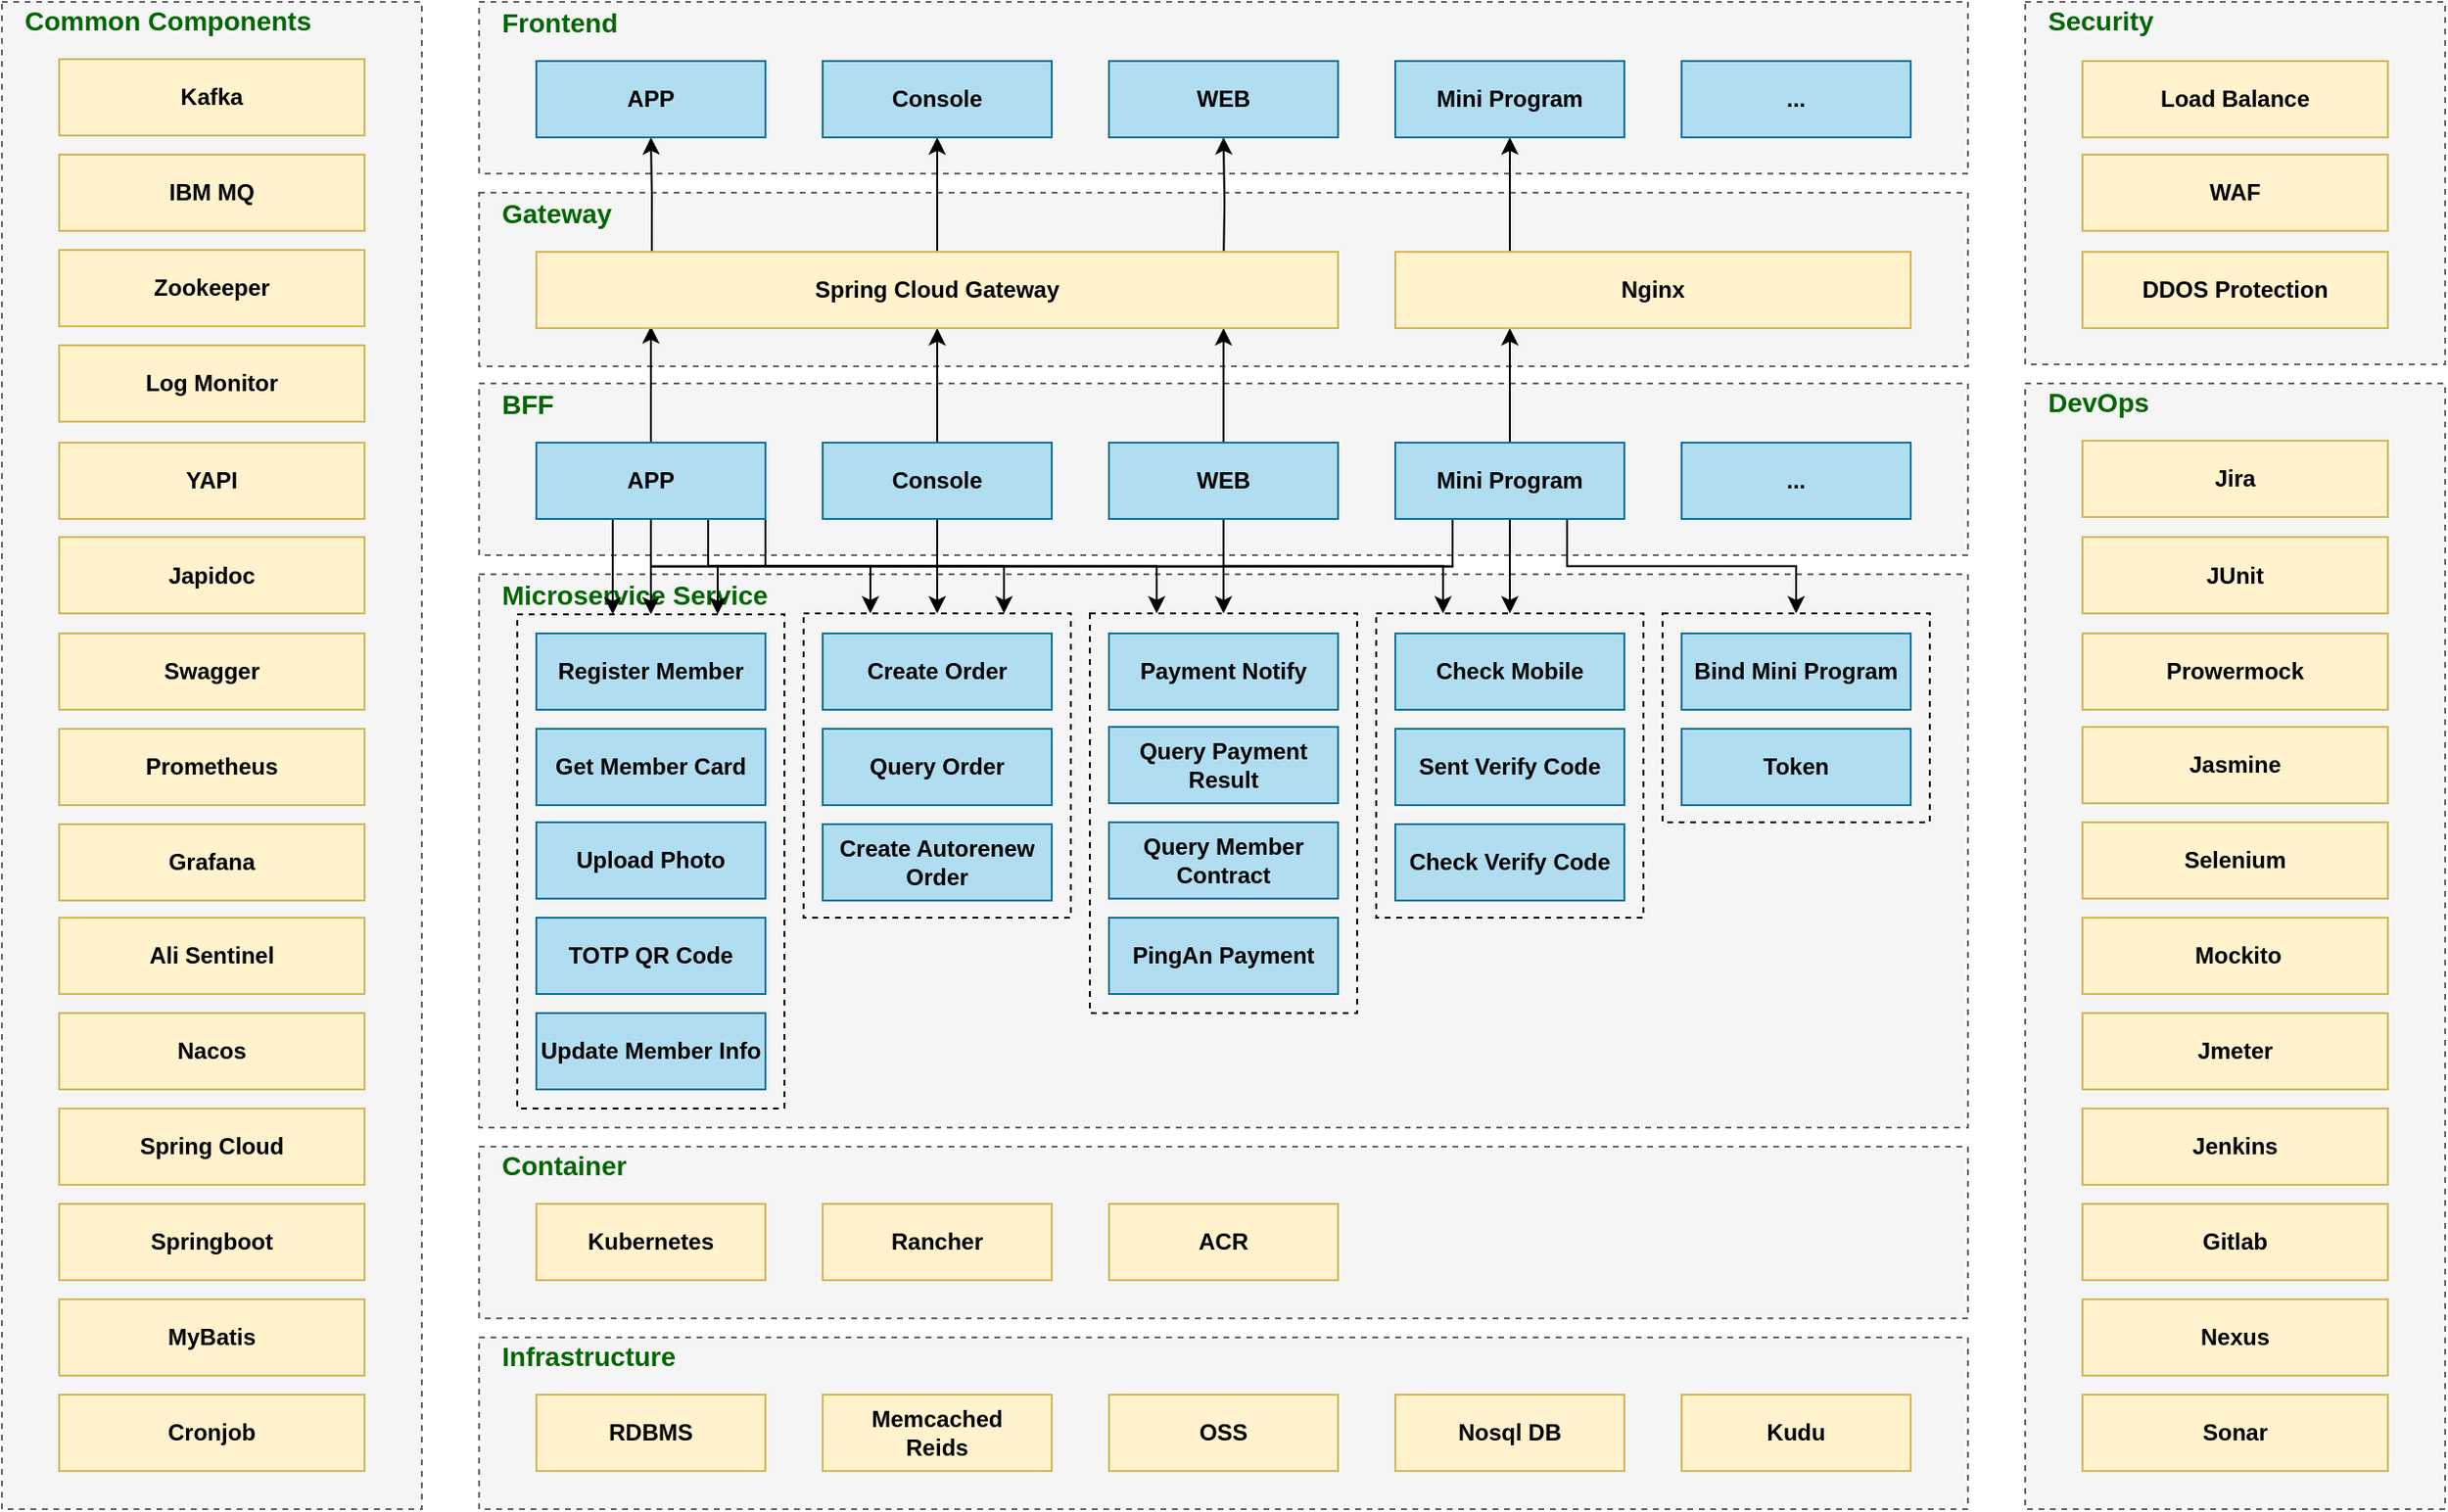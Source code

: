 <mxfile version="14.9.2" type="github">
  <diagram id="-clFvQGOc0EbCS_MQECn" name="Page-1">
    <mxGraphModel dx="1507" dy="982" grid="1" gridSize="10" guides="1" tooltips="1" connect="1" arrows="1" fold="1" page="1" pageScale="1" pageWidth="1600" pageHeight="900" math="0" shadow="0">
      <root>
        <mxCell id="0" />
        <mxCell id="1" parent="0" />
        <mxCell id="SsjOBEy4eEC3Mk91ywN4-42" value="" style="rounded=0;whiteSpace=wrap;html=1;strokeColor=#666666;fillColor=#f5f5f5;dashed=1;fontColor=#333333;" parent="1" vertex="1">
          <mxGeometry x="330" y="140" width="780" height="91" as="geometry" />
        </mxCell>
        <mxCell id="SsjOBEy4eEC3Mk91ywN4-48" value="" style="rounded=0;whiteSpace=wrap;html=1;strokeColor=#666666;fillColor=#f5f5f5;dashed=1;fontColor=#333333;" parent="1" vertex="1">
          <mxGeometry x="330" y="40" width="780" height="90" as="geometry" />
        </mxCell>
        <mxCell id="CHh8YNMnPuZF0Szk7Hqk-1" value="" style="rounded=0;whiteSpace=wrap;html=1;strokeColor=#666666;fillColor=#f5f5f5;dashed=1;fontColor=#333333;" vertex="1" parent="1">
          <mxGeometry x="80" y="40" width="220" height="790" as="geometry" />
        </mxCell>
        <mxCell id="SsjOBEy4eEC3Mk91ywN4-112" value="" style="rounded=0;whiteSpace=wrap;html=1;strokeColor=#666666;fillColor=#f5f5f5;dashed=1;fontColor=#333333;" parent="1" vertex="1">
          <mxGeometry x="1140" y="40" width="220" height="190" as="geometry" />
        </mxCell>
        <mxCell id="SsjOBEy4eEC3Mk91ywN4-19" value="" style="rounded=0;whiteSpace=wrap;html=1;strokeColor=#666666;fillColor=#f5f5f5;dashed=1;fontColor=#333333;" parent="1" vertex="1">
          <mxGeometry x="330" y="640" width="780" height="90" as="geometry" />
        </mxCell>
        <mxCell id="SsjOBEy4eEC3Mk91ywN4-12" value="" style="rounded=0;whiteSpace=wrap;html=1;strokeColor=#666666;fillColor=#f5f5f5;dashed=1;fontColor=#333333;" parent="1" vertex="1">
          <mxGeometry x="330" y="740" width="780" height="90" as="geometry" />
        </mxCell>
        <mxCell id="SsjOBEy4eEC3Mk91ywN4-1" value="RDBMS" style="rounded=0;whiteSpace=wrap;html=1;fillColor=#fff2cc;strokeColor=#d6b656;fontStyle=1" parent="1" vertex="1">
          <mxGeometry x="360" y="770" width="120" height="40" as="geometry" />
        </mxCell>
        <mxCell id="SsjOBEy4eEC3Mk91ywN4-2" value="Memcached&lt;br&gt;Reids" style="rounded=0;whiteSpace=wrap;html=1;fillColor=#fff2cc;strokeColor=#d6b656;fontStyle=1" parent="1" vertex="1">
          <mxGeometry x="510" y="770" width="120" height="40" as="geometry" />
        </mxCell>
        <mxCell id="SsjOBEy4eEC3Mk91ywN4-4" value="Nosql DB" style="rounded=0;whiteSpace=wrap;html=1;fillColor=#fff2cc;strokeColor=#d6b656;fontStyle=1" parent="1" vertex="1">
          <mxGeometry x="810" y="770" width="120" height="40" as="geometry" />
        </mxCell>
        <mxCell id="SsjOBEy4eEC3Mk91ywN4-5" value="OSS" style="rounded=0;whiteSpace=wrap;html=1;fillColor=#fff2cc;strokeColor=#d6b656;fontStyle=1" parent="1" vertex="1">
          <mxGeometry x="660" y="770" width="120" height="40" as="geometry" />
        </mxCell>
        <mxCell id="SsjOBEy4eEC3Mk91ywN4-9" value="WAF" style="rounded=0;whiteSpace=wrap;html=1;fillColor=#fff2cc;strokeColor=#d6b656;fontStyle=1" parent="1" vertex="1">
          <mxGeometry x="1170" y="120" width="160" height="40" as="geometry" />
        </mxCell>
        <mxCell id="SsjOBEy4eEC3Mk91ywN4-10" value="Load Balance" style="rounded=0;whiteSpace=wrap;html=1;fillColor=#fff2cc;strokeColor=#d6b656;fontStyle=1" parent="1" vertex="1">
          <mxGeometry x="1170" y="71" width="160" height="40" as="geometry" />
        </mxCell>
        <mxCell id="SsjOBEy4eEC3Mk91ywN4-14" value="Infrastructure" style="text;html=1;strokeColor=none;fillColor=none;align=left;verticalAlign=middle;whiteSpace=wrap;rounded=0;dashed=1;textDirection=ltr;fontStyle=1;fontSize=14;fontColor=#006600;" parent="1" vertex="1">
          <mxGeometry x="340" y="740" width="100" height="20" as="geometry" />
        </mxCell>
        <mxCell id="SsjOBEy4eEC3Mk91ywN4-16" value="Kubernetes" style="rounded=0;whiteSpace=wrap;html=1;fillColor=#fff2cc;strokeColor=#d6b656;fontStyle=1" parent="1" vertex="1">
          <mxGeometry x="360" y="670" width="120" height="40" as="geometry" />
        </mxCell>
        <mxCell id="SsjOBEy4eEC3Mk91ywN4-17" value="Rancher" style="rounded=0;whiteSpace=wrap;html=1;fillColor=#fff2cc;strokeColor=#d6b656;fontStyle=1" parent="1" vertex="1">
          <mxGeometry x="510" y="670" width="120" height="40" as="geometry" />
        </mxCell>
        <mxCell id="SsjOBEy4eEC3Mk91ywN4-18" value="ACR" style="rounded=0;whiteSpace=wrap;html=1;fillColor=#fff2cc;strokeColor=#d6b656;fontStyle=1" parent="1" vertex="1">
          <mxGeometry x="660" y="670" width="120" height="40" as="geometry" />
        </mxCell>
        <mxCell id="SsjOBEy4eEC3Mk91ywN4-20" value="Container" style="text;html=1;strokeColor=none;fillColor=none;align=left;verticalAlign=middle;whiteSpace=wrap;rounded=0;dashed=1;textDirection=ltr;fontStyle=1;fontSize=14;fontColor=#006600;" parent="1" vertex="1">
          <mxGeometry x="340" y="640" width="100" height="20" as="geometry" />
        </mxCell>
        <mxCell id="SsjOBEy4eEC3Mk91ywN4-21" value="Nacos" style="rounded=0;whiteSpace=wrap;html=1;fillColor=#fff2cc;strokeColor=#d6b656;fontStyle=1" parent="1" vertex="1">
          <mxGeometry x="110" y="570" width="160" height="40" as="geometry" />
        </mxCell>
        <mxCell id="SsjOBEy4eEC3Mk91ywN4-22" value="Spring Cloud" style="rounded=0;whiteSpace=wrap;html=1;fillColor=#fff2cc;strokeColor=#d6b656;fontStyle=1" parent="1" vertex="1">
          <mxGeometry x="110" y="620" width="160" height="40" as="geometry" />
        </mxCell>
        <mxCell id="SsjOBEy4eEC3Mk91ywN4-23" value="Springboot" style="rounded=0;whiteSpace=wrap;html=1;fillColor=#fff2cc;strokeColor=#d6b656;fontStyle=1" parent="1" vertex="1">
          <mxGeometry x="110" y="670" width="160" height="40" as="geometry" />
        </mxCell>
        <mxCell id="SsjOBEy4eEC3Mk91ywN4-24" value="Ali Sentinel" style="rounded=0;whiteSpace=wrap;html=1;fillColor=#fff2cc;strokeColor=#d6b656;fontStyle=1" parent="1" vertex="1">
          <mxGeometry x="110" y="520" width="160" height="40" as="geometry" />
        </mxCell>
        <mxCell id="SsjOBEy4eEC3Mk91ywN4-28" value="" style="rounded=0;whiteSpace=wrap;html=1;strokeColor=#666666;fillColor=#f5f5f5;dashed=1;fontColor=#333333;" parent="1" vertex="1">
          <mxGeometry x="330" y="340" width="780" height="290" as="geometry" />
        </mxCell>
        <mxCell id="SsjOBEy4eEC3Mk91ywN4-29" value="Register Member" style="rounded=0;whiteSpace=wrap;html=1;fillColor=#b1ddf0;strokeColor=#10739e;fontStyle=1" parent="1" vertex="1">
          <mxGeometry x="360" y="371" width="120" height="40" as="geometry" />
        </mxCell>
        <mxCell id="SsjOBEy4eEC3Mk91ywN4-30" value="Create Order" style="rounded=0;whiteSpace=wrap;html=1;fillColor=#b1ddf0;strokeColor=#10739e;fontStyle=1" parent="1" vertex="1">
          <mxGeometry x="510" y="371" width="120" height="40" as="geometry" />
        </mxCell>
        <mxCell id="SsjOBEy4eEC3Mk91ywN4-31" value="Payment Notify" style="rounded=0;whiteSpace=wrap;html=1;fillColor=#b1ddf0;strokeColor=#10739e;fontStyle=1" parent="1" vertex="1">
          <mxGeometry x="660" y="371" width="120" height="40" as="geometry" />
        </mxCell>
        <mxCell id="SsjOBEy4eEC3Mk91ywN4-32" value="Check Mobile" style="rounded=0;whiteSpace=wrap;html=1;fillColor=#b1ddf0;strokeColor=#10739e;fontStyle=1" parent="1" vertex="1">
          <mxGeometry x="810" y="371" width="120" height="40" as="geometry" />
        </mxCell>
        <mxCell id="SsjOBEy4eEC3Mk91ywN4-33" value="Microservice Service" style="text;html=1;strokeColor=none;fillColor=none;align=left;verticalAlign=middle;whiteSpace=wrap;rounded=0;dashed=1;textDirection=ltr;fontStyle=1;fontSize=14;fontColor=#006600;" parent="1" vertex="1">
          <mxGeometry x="340" y="341" width="160" height="20" as="geometry" />
        </mxCell>
        <mxCell id="SsjOBEy4eEC3Mk91ywN4-34" value="Bind Mini Program" style="rounded=0;whiteSpace=wrap;html=1;fillColor=#b1ddf0;strokeColor=#10739e;fontStyle=1" parent="1" vertex="1">
          <mxGeometry x="960" y="371" width="120" height="40" as="geometry" />
        </mxCell>
        <mxCell id="SsjOBEy4eEC3Mk91ywN4-35" value="" style="rounded=0;whiteSpace=wrap;html=1;strokeColor=#666666;fillColor=#f5f5f5;dashed=1;fontColor=#333333;" parent="1" vertex="1">
          <mxGeometry x="330" y="240" width="780" height="90" as="geometry" />
        </mxCell>
        <mxCell id="CHh8YNMnPuZF0Szk7Hqk-27" value="" style="edgeStyle=orthogonalEdgeStyle;rounded=0;orthogonalLoop=1;jettySize=auto;html=1;" edge="1" parent="1" source="SsjOBEy4eEC3Mk91ywN4-36" target="CHh8YNMnPuZF0Szk7Hqk-20">
          <mxGeometry relative="1" as="geometry">
            <Array as="points">
              <mxPoint x="400" y="330" />
              <mxPoint x="400" y="330" />
            </Array>
          </mxGeometry>
        </mxCell>
        <mxCell id="CHh8YNMnPuZF0Szk7Hqk-29" style="edgeStyle=orthogonalEdgeStyle;rounded=0;orthogonalLoop=1;jettySize=auto;html=1;exitX=0.75;exitY=1;exitDx=0;exitDy=0;entryX=0.25;entryY=0;entryDx=0;entryDy=0;" edge="1" parent="1" source="SsjOBEy4eEC3Mk91ywN4-36" target="CHh8YNMnPuZF0Szk7Hqk-22">
          <mxGeometry relative="1" as="geometry" />
        </mxCell>
        <mxCell id="CHh8YNMnPuZF0Szk7Hqk-32" style="edgeStyle=orthogonalEdgeStyle;rounded=0;orthogonalLoop=1;jettySize=auto;html=1;exitX=1;exitY=1;exitDx=0;exitDy=0;entryX=0.25;entryY=0;entryDx=0;entryDy=0;" edge="1" parent="1" source="SsjOBEy4eEC3Mk91ywN4-36" target="CHh8YNMnPuZF0Szk7Hqk-24">
          <mxGeometry relative="1" as="geometry" />
        </mxCell>
        <mxCell id="CHh8YNMnPuZF0Szk7Hqk-36" style="edgeStyle=orthogonalEdgeStyle;rounded=0;orthogonalLoop=1;jettySize=auto;html=1;exitX=0.75;exitY=1;exitDx=0;exitDy=0;entryX=0.25;entryY=0;entryDx=0;entryDy=0;" edge="1" parent="1" source="SsjOBEy4eEC3Mk91ywN4-36" target="CHh8YNMnPuZF0Szk7Hqk-23">
          <mxGeometry relative="1" as="geometry" />
        </mxCell>
        <mxCell id="CHh8YNMnPuZF0Szk7Hqk-37" style="edgeStyle=orthogonalEdgeStyle;rounded=0;orthogonalLoop=1;jettySize=auto;html=1;exitX=0.5;exitY=1;exitDx=0;exitDy=0;entryX=0.75;entryY=0;entryDx=0;entryDy=0;" edge="1" parent="1" source="SsjOBEy4eEC3Mk91ywN4-36" target="CHh8YNMnPuZF0Szk7Hqk-22">
          <mxGeometry relative="1" as="geometry" />
        </mxCell>
        <mxCell id="CHh8YNMnPuZF0Szk7Hqk-40" value="" style="edgeStyle=orthogonalEdgeStyle;rounded=0;orthogonalLoop=1;jettySize=auto;html=1;" edge="1" parent="1" source="SsjOBEy4eEC3Mk91ywN4-36">
          <mxGeometry relative="1" as="geometry">
            <mxPoint x="420" y="210" as="targetPoint" />
          </mxGeometry>
        </mxCell>
        <mxCell id="SsjOBEy4eEC3Mk91ywN4-36" value="APP" style="rounded=0;whiteSpace=wrap;html=1;fillColor=#b1ddf0;strokeColor=#10739e;fontStyle=1" parent="1" vertex="1">
          <mxGeometry x="360" y="271" width="120" height="40" as="geometry" />
        </mxCell>
        <mxCell id="CHh8YNMnPuZF0Szk7Hqk-31" style="edgeStyle=orthogonalEdgeStyle;rounded=0;orthogonalLoop=1;jettySize=auto;html=1;exitX=0.5;exitY=1;exitDx=0;exitDy=0;entryX=0.5;entryY=0;entryDx=0;entryDy=0;" edge="1" parent="1" source="SsjOBEy4eEC3Mk91ywN4-37" target="CHh8YNMnPuZF0Szk7Hqk-22">
          <mxGeometry relative="1" as="geometry" />
        </mxCell>
        <mxCell id="CHh8YNMnPuZF0Szk7Hqk-38" value="" style="edgeStyle=orthogonalEdgeStyle;rounded=0;orthogonalLoop=1;jettySize=auto;html=1;" edge="1" parent="1" source="SsjOBEy4eEC3Mk91ywN4-37" target="SsjOBEy4eEC3Mk91ywN4-43">
          <mxGeometry relative="1" as="geometry" />
        </mxCell>
        <mxCell id="SsjOBEy4eEC3Mk91ywN4-37" value="Console" style="rounded=0;whiteSpace=wrap;html=1;fillColor=#b1ddf0;strokeColor=#10739e;fontStyle=1" parent="1" vertex="1">
          <mxGeometry x="510" y="271" width="120" height="40" as="geometry" />
        </mxCell>
        <mxCell id="CHh8YNMnPuZF0Szk7Hqk-42" value="" style="edgeStyle=orthogonalEdgeStyle;rounded=0;orthogonalLoop=1;jettySize=auto;html=1;" edge="1" parent="1" source="SsjOBEy4eEC3Mk91ywN4-38" target="SsjOBEy4eEC3Mk91ywN4-43">
          <mxGeometry relative="1" as="geometry">
            <mxPoint x="730" y="216" as="targetPoint" />
            <Array as="points">
              <mxPoint x="720" y="220" />
              <mxPoint x="720" y="220" />
            </Array>
          </mxGeometry>
        </mxCell>
        <mxCell id="CHh8YNMnPuZF0Szk7Hqk-52" style="edgeStyle=orthogonalEdgeStyle;rounded=0;orthogonalLoop=1;jettySize=auto;html=1;exitX=0.5;exitY=1;exitDx=0;exitDy=0;entryX=0.75;entryY=0;entryDx=0;entryDy=0;" edge="1" parent="1" source="SsjOBEy4eEC3Mk91ywN4-38" target="CHh8YNMnPuZF0Szk7Hqk-20">
          <mxGeometry relative="1" as="geometry" />
        </mxCell>
        <mxCell id="SsjOBEy4eEC3Mk91ywN4-38" value="WEB" style="rounded=0;whiteSpace=wrap;html=1;fillColor=#b1ddf0;strokeColor=#10739e;fontStyle=1" parent="1" vertex="1">
          <mxGeometry x="660" y="271" width="120" height="40" as="geometry" />
        </mxCell>
        <mxCell id="CHh8YNMnPuZF0Szk7Hqk-30" style="edgeStyle=orthogonalEdgeStyle;rounded=0;orthogonalLoop=1;jettySize=auto;html=1;exitX=0.25;exitY=1;exitDx=0;exitDy=0;entryX=0.5;entryY=0;entryDx=0;entryDy=0;" edge="1" parent="1" source="SsjOBEy4eEC3Mk91ywN4-39" target="CHh8YNMnPuZF0Szk7Hqk-20">
          <mxGeometry relative="1" as="geometry">
            <Array as="points">
              <mxPoint x="840" y="336" />
              <mxPoint x="420" y="336" />
            </Array>
          </mxGeometry>
        </mxCell>
        <mxCell id="CHh8YNMnPuZF0Szk7Hqk-33" style="edgeStyle=orthogonalEdgeStyle;rounded=0;orthogonalLoop=1;jettySize=auto;html=1;exitX=0.75;exitY=1;exitDx=0;exitDy=0;entryX=0.5;entryY=0;entryDx=0;entryDy=0;" edge="1" parent="1" source="SsjOBEy4eEC3Mk91ywN4-39" target="CHh8YNMnPuZF0Szk7Hqk-26">
          <mxGeometry relative="1" as="geometry" />
        </mxCell>
        <mxCell id="CHh8YNMnPuZF0Szk7Hqk-34" style="edgeStyle=orthogonalEdgeStyle;rounded=0;orthogonalLoop=1;jettySize=auto;html=1;exitX=0.5;exitY=1;exitDx=0;exitDy=0;" edge="1" parent="1" source="SsjOBEy4eEC3Mk91ywN4-39" target="CHh8YNMnPuZF0Szk7Hqk-24">
          <mxGeometry relative="1" as="geometry" />
        </mxCell>
        <mxCell id="CHh8YNMnPuZF0Szk7Hqk-35" style="edgeStyle=orthogonalEdgeStyle;rounded=0;orthogonalLoop=1;jettySize=auto;html=1;exitX=0.25;exitY=1;exitDx=0;exitDy=0;entryX=0.5;entryY=0;entryDx=0;entryDy=0;" edge="1" parent="1" source="SsjOBEy4eEC3Mk91ywN4-39" target="CHh8YNMnPuZF0Szk7Hqk-23">
          <mxGeometry relative="1" as="geometry" />
        </mxCell>
        <mxCell id="CHh8YNMnPuZF0Szk7Hqk-46" style="edgeStyle=orthogonalEdgeStyle;rounded=0;orthogonalLoop=1;jettySize=auto;html=1;exitX=0.5;exitY=0;exitDx=0;exitDy=0;" edge="1" parent="1" source="SsjOBEy4eEC3Mk91ywN4-39" target="SsjOBEy4eEC3Mk91ywN4-46">
          <mxGeometry relative="1" as="geometry">
            <Array as="points">
              <mxPoint x="870" y="230" />
              <mxPoint x="870" y="230" />
            </Array>
          </mxGeometry>
        </mxCell>
        <mxCell id="SsjOBEy4eEC3Mk91ywN4-39" value="Mini Program" style="rounded=0;whiteSpace=wrap;html=1;fillColor=#b1ddf0;strokeColor=#10739e;fontStyle=1" parent="1" vertex="1">
          <mxGeometry x="810" y="271" width="120" height="40" as="geometry" />
        </mxCell>
        <mxCell id="SsjOBEy4eEC3Mk91ywN4-40" value="BFF" style="text;html=1;strokeColor=none;fillColor=none;align=left;verticalAlign=middle;whiteSpace=wrap;rounded=0;dashed=1;textDirection=ltr;fontStyle=1;fontSize=14;fontColor=#006600;" parent="1" vertex="1">
          <mxGeometry x="340" y="241" width="100" height="20" as="geometry" />
        </mxCell>
        <mxCell id="SsjOBEy4eEC3Mk91ywN4-41" value="..." style="rounded=0;whiteSpace=wrap;html=1;fillColor=#b1ddf0;strokeColor=#10739e;fontStyle=1" parent="1" vertex="1">
          <mxGeometry x="960" y="271" width="120" height="40" as="geometry" />
        </mxCell>
        <mxCell id="CHh8YNMnPuZF0Szk7Hqk-39" style="edgeStyle=orthogonalEdgeStyle;rounded=0;orthogonalLoop=1;jettySize=auto;html=1;exitX=0.5;exitY=0;exitDx=0;exitDy=0;" edge="1" parent="1" source="SsjOBEy4eEC3Mk91ywN4-43" target="SsjOBEy4eEC3Mk91ywN4-50">
          <mxGeometry relative="1" as="geometry" />
        </mxCell>
        <mxCell id="CHh8YNMnPuZF0Szk7Hqk-41" style="edgeStyle=orthogonalEdgeStyle;rounded=0;orthogonalLoop=1;jettySize=auto;html=1;exitX=0.144;exitY=-0.014;exitDx=0;exitDy=0;entryX=0.5;entryY=1;entryDx=0;entryDy=0;exitPerimeter=0;" edge="1" parent="1" source="SsjOBEy4eEC3Mk91ywN4-43" target="SsjOBEy4eEC3Mk91ywN4-49">
          <mxGeometry relative="1" as="geometry">
            <Array as="points" />
          </mxGeometry>
        </mxCell>
        <mxCell id="CHh8YNMnPuZF0Szk7Hqk-45" style="edgeStyle=orthogonalEdgeStyle;rounded=0;orthogonalLoop=1;jettySize=auto;html=1;entryX=0.5;entryY=1;entryDx=0;entryDy=0;" edge="1" parent="1" target="SsjOBEy4eEC3Mk91ywN4-51">
          <mxGeometry relative="1" as="geometry">
            <mxPoint x="720" y="180" as="sourcePoint" />
          </mxGeometry>
        </mxCell>
        <mxCell id="SsjOBEy4eEC3Mk91ywN4-43" value="Spring Cloud Gateway" style="rounded=0;whiteSpace=wrap;html=1;fillColor=#fff2cc;strokeColor=#d6b656;fontStyle=1" parent="1" vertex="1">
          <mxGeometry x="360" y="171" width="420" height="40" as="geometry" />
        </mxCell>
        <mxCell id="CHh8YNMnPuZF0Szk7Hqk-47" style="edgeStyle=orthogonalEdgeStyle;rounded=0;orthogonalLoop=1;jettySize=auto;html=1;exitX=0.25;exitY=0;exitDx=0;exitDy=0;" edge="1" parent="1" source="SsjOBEy4eEC3Mk91ywN4-46" target="SsjOBEy4eEC3Mk91ywN4-52">
          <mxGeometry relative="1" as="geometry">
            <Array as="points">
              <mxPoint x="870" y="171" />
            </Array>
          </mxGeometry>
        </mxCell>
        <mxCell id="SsjOBEy4eEC3Mk91ywN4-46" value="Nginx" style="rounded=0;whiteSpace=wrap;html=1;fillColor=#fff2cc;strokeColor=#d6b656;fontStyle=1" parent="1" vertex="1">
          <mxGeometry x="810" y="171" width="270" height="40" as="geometry" />
        </mxCell>
        <mxCell id="SsjOBEy4eEC3Mk91ywN4-47" value="Gateway" style="text;html=1;strokeColor=none;fillColor=none;align=left;verticalAlign=middle;whiteSpace=wrap;rounded=0;dashed=1;textDirection=ltr;fontStyle=1;fontSize=14;fontColor=#006600;" parent="1" vertex="1">
          <mxGeometry x="340" y="141" width="100" height="20" as="geometry" />
        </mxCell>
        <mxCell id="SsjOBEy4eEC3Mk91ywN4-49" value="APP" style="rounded=0;whiteSpace=wrap;html=1;fillColor=#b1ddf0;strokeColor=#10739e;fontStyle=1" parent="1" vertex="1">
          <mxGeometry x="360" y="71" width="120" height="40" as="geometry" />
        </mxCell>
        <mxCell id="SsjOBEy4eEC3Mk91ywN4-50" value="Console" style="rounded=0;whiteSpace=wrap;html=1;fillColor=#b1ddf0;strokeColor=#10739e;fontStyle=1" parent="1" vertex="1">
          <mxGeometry x="510" y="71" width="120" height="40" as="geometry" />
        </mxCell>
        <mxCell id="SsjOBEy4eEC3Mk91ywN4-51" value="WEB" style="rounded=0;whiteSpace=wrap;html=1;fillColor=#b1ddf0;strokeColor=#10739e;fontStyle=1" parent="1" vertex="1">
          <mxGeometry x="660" y="71" width="120" height="40" as="geometry" />
        </mxCell>
        <mxCell id="SsjOBEy4eEC3Mk91ywN4-52" value="Mini Program" style="rounded=0;whiteSpace=wrap;html=1;fillColor=#b1ddf0;strokeColor=#10739e;fontStyle=1" parent="1" vertex="1">
          <mxGeometry x="810" y="71" width="120" height="40" as="geometry" />
        </mxCell>
        <mxCell id="SsjOBEy4eEC3Mk91ywN4-53" value="Frontend" style="text;html=1;strokeColor=none;fillColor=none;align=left;verticalAlign=middle;whiteSpace=wrap;rounded=0;dashed=1;textDirection=ltr;fontStyle=1;fontSize=14;fontColor=#006600;" parent="1" vertex="1">
          <mxGeometry x="340" y="41" width="100" height="20" as="geometry" />
        </mxCell>
        <mxCell id="SsjOBEy4eEC3Mk91ywN4-54" value="..." style="rounded=0;whiteSpace=wrap;html=1;fillColor=#b1ddf0;strokeColor=#10739e;fontStyle=1" parent="1" vertex="1">
          <mxGeometry x="960" y="71" width="120" height="40" as="geometry" />
        </mxCell>
        <mxCell id="SsjOBEy4eEC3Mk91ywN4-106" value="YAPI" style="rounded=0;whiteSpace=wrap;html=1;fillColor=#fff2cc;strokeColor=#d6b656;fontStyle=1" parent="1" vertex="1">
          <mxGeometry x="110" y="271" width="160" height="40" as="geometry" />
        </mxCell>
        <mxCell id="SsjOBEy4eEC3Mk91ywN4-108" value="Japidoc" style="rounded=0;whiteSpace=wrap;html=1;fillColor=#fff2cc;strokeColor=#d6b656;fontStyle=1" parent="1" vertex="1">
          <mxGeometry x="110" y="320.5" width="160" height="40" as="geometry" />
        </mxCell>
        <mxCell id="SsjOBEy4eEC3Mk91ywN4-109" value="Cronjob" style="rounded=0;whiteSpace=wrap;html=1;fillColor=#fff2cc;strokeColor=#d6b656;fontStyle=1" parent="1" vertex="1">
          <mxGeometry x="110" y="770" width="160" height="40" as="geometry" />
        </mxCell>
        <mxCell id="SsjOBEy4eEC3Mk91ywN4-110" value="Prometheus" style="rounded=0;whiteSpace=wrap;html=1;fillColor=#fff2cc;strokeColor=#d6b656;fontStyle=1" parent="1" vertex="1">
          <mxGeometry x="110" y="421" width="160" height="40" as="geometry" />
        </mxCell>
        <mxCell id="SsjOBEy4eEC3Mk91ywN4-111" value="Grafana" style="rounded=0;whiteSpace=wrap;html=1;fillColor=#fff2cc;strokeColor=#d6b656;fontStyle=1" parent="1" vertex="1">
          <mxGeometry x="110" y="471" width="160" height="40" as="geometry" />
        </mxCell>
        <mxCell id="SsjOBEy4eEC3Mk91ywN4-113" value="Security" style="text;html=1;strokeColor=none;fillColor=none;align=left;verticalAlign=middle;whiteSpace=wrap;rounded=0;dashed=1;textDirection=ltr;fontStyle=1;fontSize=14;fontColor=#006600;" parent="1" vertex="1">
          <mxGeometry x="1150" y="40" width="170" height="20" as="geometry" />
        </mxCell>
        <mxCell id="SsjOBEy4eEC3Mk91ywN4-114" value="" style="rounded=0;whiteSpace=wrap;html=1;strokeColor=#666666;fillColor=#f5f5f5;dashed=1;fontColor=#333333;" parent="1" vertex="1">
          <mxGeometry x="1140" y="240" width="220" height="590" as="geometry" />
        </mxCell>
        <mxCell id="SsjOBEy4eEC3Mk91ywN4-115" value="Jira" style="rounded=0;whiteSpace=wrap;html=1;fillColor=#fff2cc;strokeColor=#d6b656;fontStyle=1" parent="1" vertex="1">
          <mxGeometry x="1170" y="270" width="160" height="40" as="geometry" />
        </mxCell>
        <mxCell id="SsjOBEy4eEC3Mk91ywN4-116" value="Jasmine" style="rounded=0;whiteSpace=wrap;html=1;fillColor=#fff2cc;strokeColor=#d6b656;fontStyle=1" parent="1" vertex="1">
          <mxGeometry x="1170" y="420" width="160" height="40" as="geometry" />
        </mxCell>
        <mxCell id="SsjOBEy4eEC3Mk91ywN4-117" value="Selenium" style="rounded=0;whiteSpace=wrap;html=1;fillColor=#fff2cc;strokeColor=#d6b656;fontStyle=1" parent="1" vertex="1">
          <mxGeometry x="1170" y="470" width="160" height="40" as="geometry" />
        </mxCell>
        <mxCell id="SsjOBEy4eEC3Mk91ywN4-118" value="&amp;nbsp;Mockito" style="rounded=0;whiteSpace=wrap;html=1;fillColor=#fff2cc;strokeColor=#d6b656;fontStyle=1" parent="1" vertex="1">
          <mxGeometry x="1170" y="520" width="160" height="40" as="geometry" />
        </mxCell>
        <mxCell id="SsjOBEy4eEC3Mk91ywN4-119" value="Jenkins" style="rounded=0;whiteSpace=wrap;html=1;fillColor=#fff2cc;strokeColor=#d6b656;fontStyle=1" parent="1" vertex="1">
          <mxGeometry x="1170" y="620" width="160" height="40" as="geometry" />
        </mxCell>
        <mxCell id="SsjOBEy4eEC3Mk91ywN4-120" value="DevOps" style="text;html=1;strokeColor=none;fillColor=none;align=left;verticalAlign=middle;whiteSpace=wrap;rounded=0;dashed=1;textDirection=ltr;fontStyle=1;fontSize=14;fontColor=#006600;" parent="1" vertex="1">
          <mxGeometry x="1150" y="240" width="170" height="20" as="geometry" />
        </mxCell>
        <mxCell id="SsjOBEy4eEC3Mk91ywN4-121" value="Gitlab" style="rounded=0;whiteSpace=wrap;html=1;fillColor=#fff2cc;strokeColor=#d6b656;fontStyle=1" parent="1" vertex="1">
          <mxGeometry x="1170" y="670" width="160" height="40" as="geometry" />
        </mxCell>
        <mxCell id="SsjOBEy4eEC3Mk91ywN4-122" value="Nexus" style="rounded=0;whiteSpace=wrap;html=1;fillColor=#fff2cc;strokeColor=#d6b656;fontStyle=1" parent="1" vertex="1">
          <mxGeometry x="1170" y="720" width="160" height="40" as="geometry" />
        </mxCell>
        <mxCell id="SsjOBEy4eEC3Mk91ywN4-123" value="Sonar" style="rounded=0;whiteSpace=wrap;html=1;fillColor=#fff2cc;strokeColor=#d6b656;fontStyle=1" parent="1" vertex="1">
          <mxGeometry x="1170" y="770" width="160" height="40" as="geometry" />
        </mxCell>
        <mxCell id="SsjOBEy4eEC3Mk91ywN4-125" value="Jmeter" style="rounded=0;whiteSpace=wrap;html=1;fillColor=#fff2cc;strokeColor=#d6b656;fontStyle=1" parent="1" vertex="1">
          <mxGeometry x="1170" y="570" width="160" height="40" as="geometry" />
        </mxCell>
        <mxCell id="CHh8YNMnPuZF0Szk7Hqk-2" value="Kafka" style="rounded=0;whiteSpace=wrap;html=1;fillColor=#fff2cc;strokeColor=#d6b656;fontStyle=1" vertex="1" parent="1">
          <mxGeometry x="110" y="70" width="160" height="40" as="geometry" />
        </mxCell>
        <mxCell id="CHh8YNMnPuZF0Szk7Hqk-3" value="IBM MQ" style="rounded=0;whiteSpace=wrap;html=1;fillColor=#fff2cc;strokeColor=#d6b656;fontStyle=1" vertex="1" parent="1">
          <mxGeometry x="110" y="120" width="160" height="40" as="geometry" />
        </mxCell>
        <mxCell id="CHh8YNMnPuZF0Szk7Hqk-4" value="Zookeeper" style="rounded=0;whiteSpace=wrap;html=1;fillColor=#fff2cc;strokeColor=#d6b656;fontStyle=1" vertex="1" parent="1">
          <mxGeometry x="110" y="170" width="160" height="40" as="geometry" />
        </mxCell>
        <mxCell id="CHh8YNMnPuZF0Szk7Hqk-5" value="Log Monitor" style="rounded=0;whiteSpace=wrap;html=1;fillColor=#fff2cc;strokeColor=#d6b656;fontStyle=1" vertex="1" parent="1">
          <mxGeometry x="110" y="220" width="160" height="40" as="geometry" />
        </mxCell>
        <mxCell id="CHh8YNMnPuZF0Szk7Hqk-7" value="Common Components" style="text;html=1;strokeColor=none;fillColor=none;align=left;verticalAlign=middle;whiteSpace=wrap;rounded=0;dashed=1;textDirection=ltr;fontStyle=1;fontSize=14;fontColor=#006600;" vertex="1" parent="1">
          <mxGeometry x="90" y="40" width="170" height="20" as="geometry" />
        </mxCell>
        <mxCell id="CHh8YNMnPuZF0Szk7Hqk-8" value="Kudu" style="rounded=0;whiteSpace=wrap;html=1;fillColor=#fff2cc;strokeColor=#d6b656;fontStyle=1" vertex="1" parent="1">
          <mxGeometry x="960" y="770" width="120" height="40" as="geometry" />
        </mxCell>
        <mxCell id="CHh8YNMnPuZF0Szk7Hqk-9" value="Sent Verify Code" style="rounded=0;whiteSpace=wrap;html=1;fillColor=#b1ddf0;strokeColor=#10739e;fontStyle=1" vertex="1" parent="1">
          <mxGeometry x="810" y="421" width="120" height="40" as="geometry" />
        </mxCell>
        <mxCell id="CHh8YNMnPuZF0Szk7Hqk-10" value="Check Verify Code" style="rounded=0;whiteSpace=wrap;html=1;fillColor=#b1ddf0;strokeColor=#10739e;fontStyle=1" vertex="1" parent="1">
          <mxGeometry x="810" y="471" width="120" height="40" as="geometry" />
        </mxCell>
        <mxCell id="CHh8YNMnPuZF0Szk7Hqk-11" value="Get Member Card" style="rounded=0;whiteSpace=wrap;html=1;fillColor=#b1ddf0;strokeColor=#10739e;fontStyle=1" vertex="1" parent="1">
          <mxGeometry x="360" y="421" width="120" height="40" as="geometry" />
        </mxCell>
        <mxCell id="CHh8YNMnPuZF0Szk7Hqk-12" value="Query Payment Result" style="rounded=0;whiteSpace=wrap;html=1;fillColor=#b1ddf0;strokeColor=#10739e;fontStyle=1" vertex="1" parent="1">
          <mxGeometry x="660" y="420" width="120" height="40" as="geometry" />
        </mxCell>
        <mxCell id="CHh8YNMnPuZF0Szk7Hqk-13" value="Upload Photo" style="rounded=0;whiteSpace=wrap;html=1;fillColor=#b1ddf0;strokeColor=#10739e;fontStyle=1" vertex="1" parent="1">
          <mxGeometry x="360" y="470" width="120" height="40" as="geometry" />
        </mxCell>
        <mxCell id="CHh8YNMnPuZF0Szk7Hqk-14" value="Query Order" style="rounded=0;whiteSpace=wrap;html=1;fillColor=#b1ddf0;strokeColor=#10739e;fontStyle=1" vertex="1" parent="1">
          <mxGeometry x="510" y="421" width="120" height="40" as="geometry" />
        </mxCell>
        <mxCell id="CHh8YNMnPuZF0Szk7Hqk-15" value="Create Autorenew Order" style="rounded=0;whiteSpace=wrap;html=1;fillColor=#b1ddf0;strokeColor=#10739e;fontStyle=1" vertex="1" parent="1">
          <mxGeometry x="510" y="471" width="120" height="40" as="geometry" />
        </mxCell>
        <mxCell id="CHh8YNMnPuZF0Szk7Hqk-16" value="Query Member Contract" style="rounded=0;whiteSpace=wrap;html=1;fillColor=#b1ddf0;strokeColor=#10739e;fontStyle=1" vertex="1" parent="1">
          <mxGeometry x="660" y="470" width="120" height="40" as="geometry" />
        </mxCell>
        <mxCell id="CHh8YNMnPuZF0Szk7Hqk-17" value="TOTP QR Code" style="rounded=0;whiteSpace=wrap;html=1;fillColor=#b1ddf0;strokeColor=#10739e;fontStyle=1" vertex="1" parent="1">
          <mxGeometry x="360" y="520" width="120" height="40" as="geometry" />
        </mxCell>
        <mxCell id="CHh8YNMnPuZF0Szk7Hqk-18" value="Update Member Info" style="rounded=0;whiteSpace=wrap;html=1;fillColor=#b1ddf0;strokeColor=#10739e;fontStyle=1" vertex="1" parent="1">
          <mxGeometry x="360" y="570" width="120" height="40" as="geometry" />
        </mxCell>
        <mxCell id="CHh8YNMnPuZF0Szk7Hqk-19" value="PingAn Payment" style="rounded=0;whiteSpace=wrap;html=1;fillColor=#b1ddf0;strokeColor=#10739e;fontStyle=1" vertex="1" parent="1">
          <mxGeometry x="660" y="520" width="120" height="40" as="geometry" />
        </mxCell>
        <mxCell id="CHh8YNMnPuZF0Szk7Hqk-20" value="" style="rounded=0;whiteSpace=wrap;html=1;fillColor=none;dashed=1;" vertex="1" parent="1">
          <mxGeometry x="350" y="361" width="140" height="259" as="geometry" />
        </mxCell>
        <mxCell id="CHh8YNMnPuZF0Szk7Hqk-22" value="" style="rounded=0;whiteSpace=wrap;html=1;fillColor=none;dashed=1;" vertex="1" parent="1">
          <mxGeometry x="500" y="360.5" width="140" height="159.5" as="geometry" />
        </mxCell>
        <mxCell id="CHh8YNMnPuZF0Szk7Hqk-23" value="" style="rounded=0;whiteSpace=wrap;html=1;fillColor=none;dashed=1;" vertex="1" parent="1">
          <mxGeometry x="650" y="360.5" width="140" height="209.5" as="geometry" />
        </mxCell>
        <mxCell id="CHh8YNMnPuZF0Szk7Hqk-24" value="" style="rounded=0;whiteSpace=wrap;html=1;fillColor=none;dashed=1;" vertex="1" parent="1">
          <mxGeometry x="800" y="360.5" width="140" height="159.5" as="geometry" />
        </mxCell>
        <mxCell id="CHh8YNMnPuZF0Szk7Hqk-25" value="Token" style="rounded=0;whiteSpace=wrap;html=1;fillColor=#b1ddf0;strokeColor=#10739e;fontStyle=1" vertex="1" parent="1">
          <mxGeometry x="960" y="421" width="120" height="40" as="geometry" />
        </mxCell>
        <mxCell id="CHh8YNMnPuZF0Szk7Hqk-26" value="" style="rounded=0;whiteSpace=wrap;html=1;fillColor=none;dashed=1;" vertex="1" parent="1">
          <mxGeometry x="950" y="360.5" width="140" height="109.5" as="geometry" />
        </mxCell>
        <mxCell id="CHh8YNMnPuZF0Szk7Hqk-48" value="JUnit" style="rounded=0;whiteSpace=wrap;html=1;fillColor=#fff2cc;strokeColor=#d6b656;fontStyle=1" vertex="1" parent="1">
          <mxGeometry x="1170" y="320.5" width="160" height="40" as="geometry" />
        </mxCell>
        <mxCell id="CHh8YNMnPuZF0Szk7Hqk-49" value="Prowermock" style="rounded=0;whiteSpace=wrap;html=1;fillColor=#fff2cc;strokeColor=#d6b656;fontStyle=1" vertex="1" parent="1">
          <mxGeometry x="1170" y="371" width="160" height="40" as="geometry" />
        </mxCell>
        <mxCell id="CHh8YNMnPuZF0Szk7Hqk-53" value="DDOS Protection" style="rounded=0;whiteSpace=wrap;html=1;fillColor=#fff2cc;strokeColor=#d6b656;fontStyle=1" vertex="1" parent="1">
          <mxGeometry x="1170" y="171" width="160" height="40" as="geometry" />
        </mxCell>
        <mxCell id="CHh8YNMnPuZF0Szk7Hqk-54" value="Swagger" style="rounded=0;whiteSpace=wrap;html=1;fillColor=#fff2cc;strokeColor=#d6b656;fontStyle=1" vertex="1" parent="1">
          <mxGeometry x="110" y="371" width="160" height="40" as="geometry" />
        </mxCell>
        <mxCell id="CHh8YNMnPuZF0Szk7Hqk-55" value="MyBatis" style="rounded=0;whiteSpace=wrap;html=1;fillColor=#fff2cc;strokeColor=#d6b656;fontStyle=1" vertex="1" parent="1">
          <mxGeometry x="110" y="720" width="160" height="40" as="geometry" />
        </mxCell>
      </root>
    </mxGraphModel>
  </diagram>
</mxfile>
